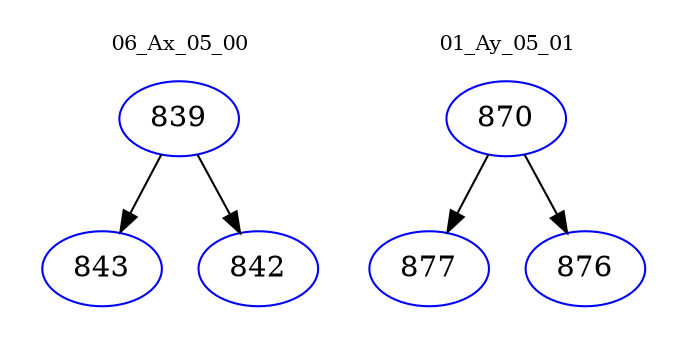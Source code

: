 digraph{
subgraph cluster_0 {
color = white
label = "06_Ax_05_00";
fontsize=10;
T0_839 [label="839", color="blue"]
T0_839 -> T0_843 [color="black"]
T0_843 [label="843", color="blue"]
T0_839 -> T0_842 [color="black"]
T0_842 [label="842", color="blue"]
}
subgraph cluster_1 {
color = white
label = "01_Ay_05_01";
fontsize=10;
T1_870 [label="870", color="blue"]
T1_870 -> T1_877 [color="black"]
T1_877 [label="877", color="blue"]
T1_870 -> T1_876 [color="black"]
T1_876 [label="876", color="blue"]
}
}
